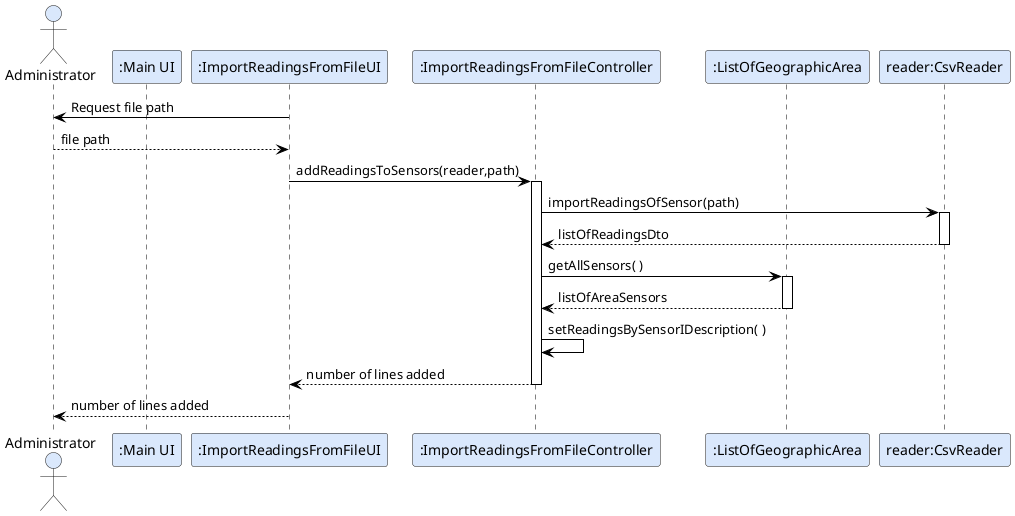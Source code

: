 @startuml

actor "Administrator" as P #DAE8FC
participant ":Main UI" as M #DAE8FC
participant ":ImportReadingsFromFileUI" as U #DAE8FC
participant ":ImportReadingsFromFileController" as C #DAE8FC
participant ":ListOfGeographicArea" as LG #DAE8FC
participant "reader:CsvReader" as COX #DAE8FC

skinparam actor {
	BorderColor 6C8EBF
}

skinparam participant {
	BorderColor 6C8EBF
}

skinparam shadowing false

skinparam sequence {
	ArrowColor BLACK
	ActorBorderColor DeepSkyBlue
	LifeLineBorderColor BLACK
}
U -> P: Request file path
P-->U: file path
U->C:addReadingsToSensors(reader,path)
activate C
C->COX:importReadingsOfSensor(path)
activate COX
COX-->C:listOfReadingsDto
deactivate COX
C -> LG: getAllSensors( )
activate LG
LG --> C: listOfAreaSensors
deactivate LG
C -> C: setReadingsBySensorIDescription( )
C --> U: number of lines added
deactivate C
U --> P: number of lines added

@enduml